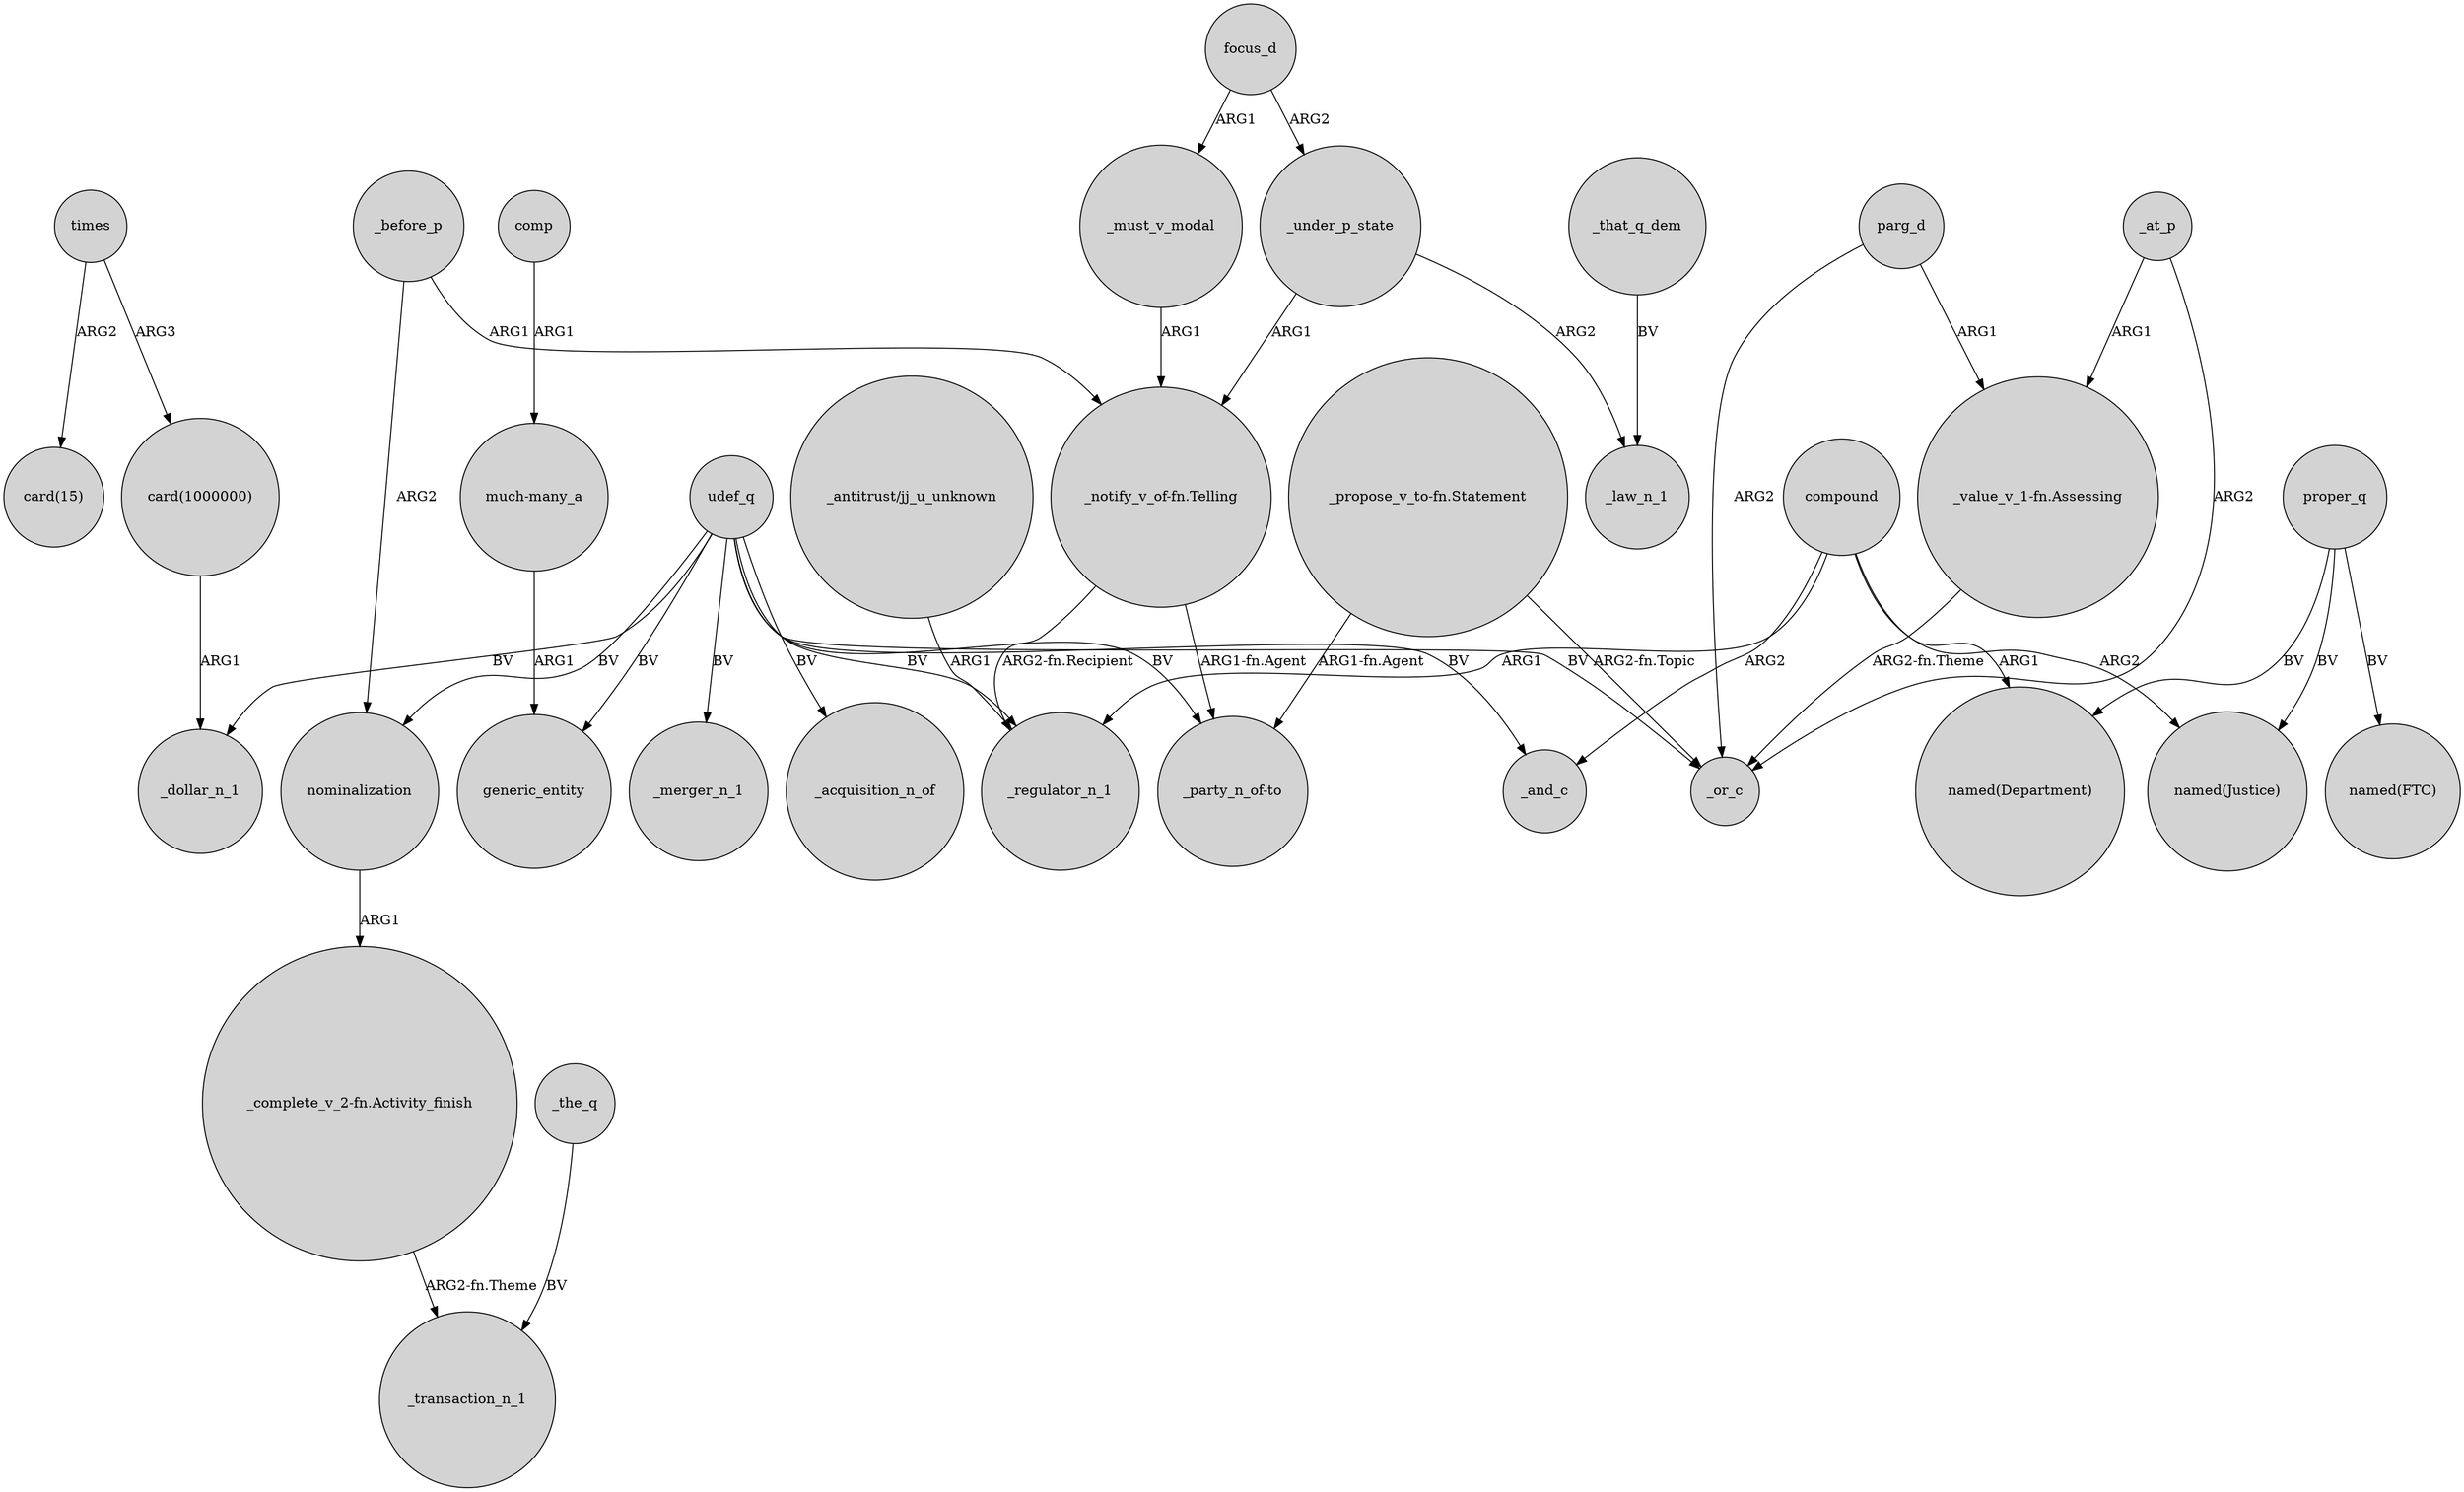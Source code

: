 digraph {
	node [shape=circle style=filled]
	"card(1000000)" -> _dollar_n_1 [label=ARG1]
	udef_q -> generic_entity [label=BV]
	_that_q_dem -> _law_n_1 [label=BV]
	_before_p -> "_notify_v_of-fn.Telling" [label=ARG1]
	"much-many_a" -> generic_entity [label=ARG1]
	"_notify_v_of-fn.Telling" -> _regulator_n_1 [label="ARG2-fn.Recipient"]
	udef_q -> "_party_n_of-to" [label=BV]
	times -> "card(15)" [label=ARG2]
	"_propose_v_to-fn.Statement" -> "_party_n_of-to" [label="ARG1-fn.Agent"]
	_before_p -> nominalization [label=ARG2]
	udef_q -> _or_c [label=BV]
	_at_p -> "_value_v_1-fn.Assessing" [label=ARG1]
	proper_q -> "named(FTC)" [label=BV]
	_at_p -> _or_c [label=ARG2]
	parg_d -> _or_c [label=ARG2]
	focus_d -> _must_v_modal [label=ARG1]
	_must_v_modal -> "_notify_v_of-fn.Telling" [label=ARG1]
	nominalization -> "_complete_v_2-fn.Activity_finish" [label=ARG1]
	compound -> _and_c [label=ARG2]
	"_propose_v_to-fn.Statement" -> _or_c [label="ARG2-fn.Topic"]
	comp -> "much-many_a" [label=ARG1]
	proper_q -> "named(Justice)" [label=BV]
	udef_q -> _acquisition_n_of [label=BV]
	"_antitrust/jj_u_unknown" -> _regulator_n_1 [label=ARG1]
	times -> "card(1000000)" [label=ARG3]
	compound -> "named(Justice)" [label=ARG2]
	_under_p_state -> _law_n_1 [label=ARG2]
	"_notify_v_of-fn.Telling" -> "_party_n_of-to" [label="ARG1-fn.Agent"]
	udef_q -> nominalization [label=BV]
	"_value_v_1-fn.Assessing" -> _or_c [label="ARG2-fn.Theme"]
	"_complete_v_2-fn.Activity_finish" -> _transaction_n_1 [label="ARG2-fn.Theme"]
	parg_d -> "_value_v_1-fn.Assessing" [label=ARG1]
	compound -> "named(Department)" [label=ARG1]
	compound -> _regulator_n_1 [label=ARG1]
	_the_q -> _transaction_n_1 [label=BV]
	udef_q -> _and_c [label=BV]
	_under_p_state -> "_notify_v_of-fn.Telling" [label=ARG1]
	udef_q -> _regulator_n_1 [label=BV]
	udef_q -> _merger_n_1 [label=BV]
	focus_d -> _under_p_state [label=ARG2]
	proper_q -> "named(Department)" [label=BV]
	udef_q -> _dollar_n_1 [label=BV]
}
